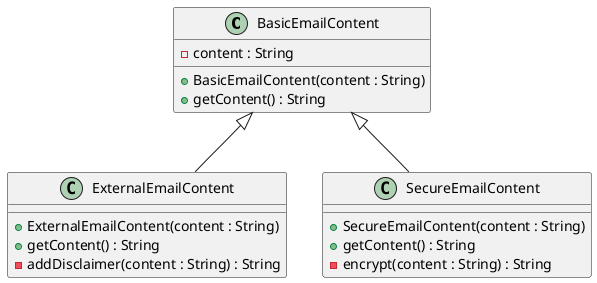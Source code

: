 @startuml

class BasicEmailContent {
    - content : String
    + BasicEmailContent(content : String)
    + getContent() : String
}

class ExternalEmailContent {
    + ExternalEmailContent(content : String)
    + getContent() : String
    - addDisclaimer(content : String) : String
}

class SecureEmailContent {
    + SecureEmailContent(content : String)
    + getContent() : String
    - encrypt(content : String) : String
}

BasicEmailContent <|-- ExternalEmailContent
BasicEmailContent <|-- SecureEmailContent

@enduml